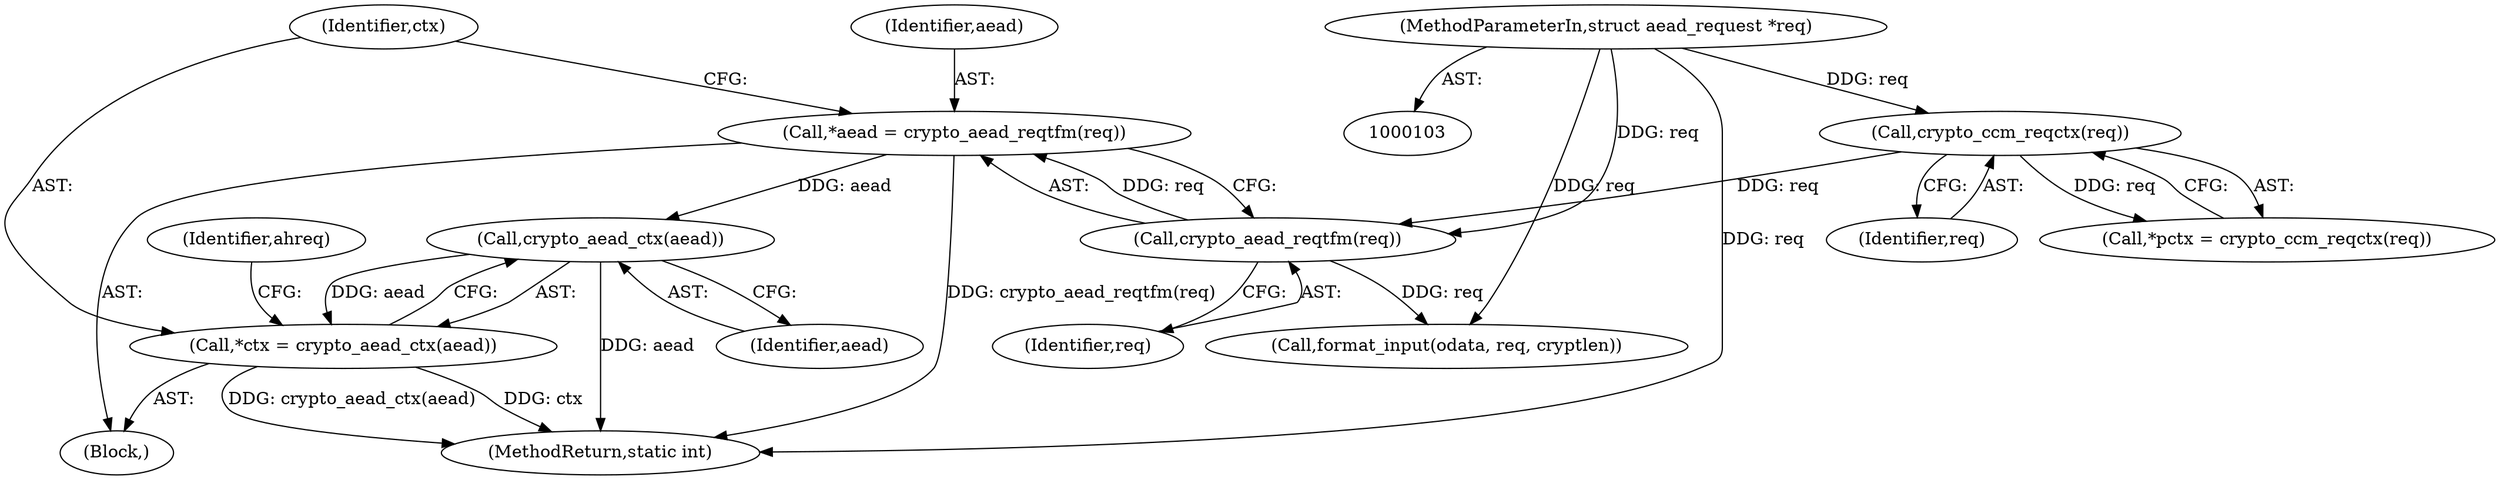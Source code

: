 digraph "0_linux_3b30460c5b0ed762be75a004e924ec3f8711e032@API" {
"1000121" [label="(Call,crypto_aead_ctx(aead))"];
"1000114" [label="(Call,*aead = crypto_aead_reqtfm(req))"];
"1000116" [label="(Call,crypto_aead_reqtfm(req))"];
"1000111" [label="(Call,crypto_ccm_reqctx(req))"];
"1000104" [label="(MethodParameterIn,struct aead_request *req)"];
"1000119" [label="(Call,*ctx = crypto_aead_ctx(aead))"];
"1000115" [label="(Identifier,aead)"];
"1000124" [label="(Identifier,ahreq)"];
"1000104" [label="(MethodParameterIn,struct aead_request *req)"];
"1000114" [label="(Call,*aead = crypto_aead_reqtfm(req))"];
"1000107" [label="(Block,)"];
"1000117" [label="(Identifier,req)"];
"1000111" [label="(Call,crypto_ccm_reqctx(req))"];
"1000109" [label="(Call,*pctx = crypto_ccm_reqctx(req))"];
"1000112" [label="(Identifier,req)"];
"1000120" [label="(Identifier,ctx)"];
"1000122" [label="(Identifier,aead)"];
"1000119" [label="(Call,*ctx = crypto_aead_ctx(aead))"];
"1000151" [label="(Call,format_input(odata, req, cryptlen))"];
"1000121" [label="(Call,crypto_aead_ctx(aead))"];
"1000116" [label="(Call,crypto_aead_reqtfm(req))"];
"1000289" [label="(MethodReturn,static int)"];
"1000121" -> "1000119"  [label="AST: "];
"1000121" -> "1000122"  [label="CFG: "];
"1000122" -> "1000121"  [label="AST: "];
"1000119" -> "1000121"  [label="CFG: "];
"1000121" -> "1000289"  [label="DDG: aead"];
"1000121" -> "1000119"  [label="DDG: aead"];
"1000114" -> "1000121"  [label="DDG: aead"];
"1000114" -> "1000107"  [label="AST: "];
"1000114" -> "1000116"  [label="CFG: "];
"1000115" -> "1000114"  [label="AST: "];
"1000116" -> "1000114"  [label="AST: "];
"1000120" -> "1000114"  [label="CFG: "];
"1000114" -> "1000289"  [label="DDG: crypto_aead_reqtfm(req)"];
"1000116" -> "1000114"  [label="DDG: req"];
"1000116" -> "1000117"  [label="CFG: "];
"1000117" -> "1000116"  [label="AST: "];
"1000111" -> "1000116"  [label="DDG: req"];
"1000104" -> "1000116"  [label="DDG: req"];
"1000116" -> "1000151"  [label="DDG: req"];
"1000111" -> "1000109"  [label="AST: "];
"1000111" -> "1000112"  [label="CFG: "];
"1000112" -> "1000111"  [label="AST: "];
"1000109" -> "1000111"  [label="CFG: "];
"1000111" -> "1000109"  [label="DDG: req"];
"1000104" -> "1000111"  [label="DDG: req"];
"1000104" -> "1000103"  [label="AST: "];
"1000104" -> "1000289"  [label="DDG: req"];
"1000104" -> "1000151"  [label="DDG: req"];
"1000119" -> "1000107"  [label="AST: "];
"1000120" -> "1000119"  [label="AST: "];
"1000124" -> "1000119"  [label="CFG: "];
"1000119" -> "1000289"  [label="DDG: crypto_aead_ctx(aead)"];
"1000119" -> "1000289"  [label="DDG: ctx"];
}
